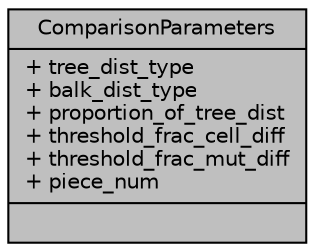 digraph "ComparisonParameters"
{
  edge [fontname="Helvetica",fontsize="10",labelfontname="Helvetica",labelfontsize="10"];
  node [fontname="Helvetica",fontsize="10",shape=record];
  Node1 [label="{ComparisonParameters\n|+ tree_dist_type\l+ balk_dist_type\l+ proportion_of_tree_dist\l+ threshold_frac_cell_diff\l+ threshold_frac_mut_diff\l+ piece_num\l|}",height=0.2,width=0.4,color="black", fillcolor="grey75", style="filled", fontcolor="black"];
}
